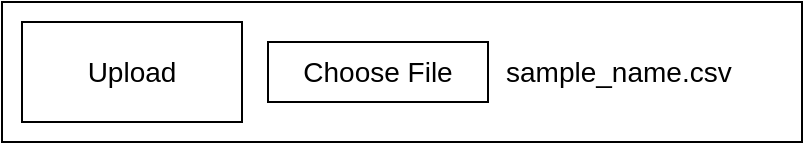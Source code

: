 <mxfile version="22.0.3" type="device">
  <diagram name="Page-1" id="8IdA9oi9o0gF0HwmhEDl">
    <mxGraphModel dx="674" dy="543" grid="1" gridSize="10" guides="1" tooltips="1" connect="1" arrows="1" fold="1" page="1" pageScale="1" pageWidth="827" pageHeight="1169" math="0" shadow="0">
      <root>
        <mxCell id="0" />
        <mxCell id="1" parent="0" />
        <mxCell id="_okFRDRAouHStN6_lzYq-1" value="" style="rounded=0;whiteSpace=wrap;html=1;" parent="1" vertex="1">
          <mxGeometry x="280" y="280" width="400" height="70" as="geometry" />
        </mxCell>
        <mxCell id="_okFRDRAouHStN6_lzYq-2" value="&lt;font style=&quot;font-size: 14px;&quot;&gt;Upload&lt;/font&gt;" style="rounded=0;whiteSpace=wrap;html=1;" parent="1" vertex="1">
          <mxGeometry x="290" y="290" width="110" height="50" as="geometry" />
        </mxCell>
        <mxCell id="_okFRDRAouHStN6_lzYq-3" value="&lt;font style=&quot;font-size: 14px;&quot;&gt;Choose File&lt;/font&gt;" style="rounded=0;whiteSpace=wrap;html=1;" parent="1" vertex="1">
          <mxGeometry x="413" y="300" width="110" height="30" as="geometry" />
        </mxCell>
        <mxCell id="_okFRDRAouHStN6_lzYq-4" value="&lt;font style=&quot;font-size: 14px;&quot;&gt;sample_name.csv&lt;/font&gt;" style="text;html=1;strokeColor=none;fillColor=none;align=left;verticalAlign=middle;whiteSpace=wrap;rounded=0;" parent="1" vertex="1">
          <mxGeometry x="530" y="300" width="140" height="30" as="geometry" />
        </mxCell>
      </root>
    </mxGraphModel>
  </diagram>
</mxfile>
